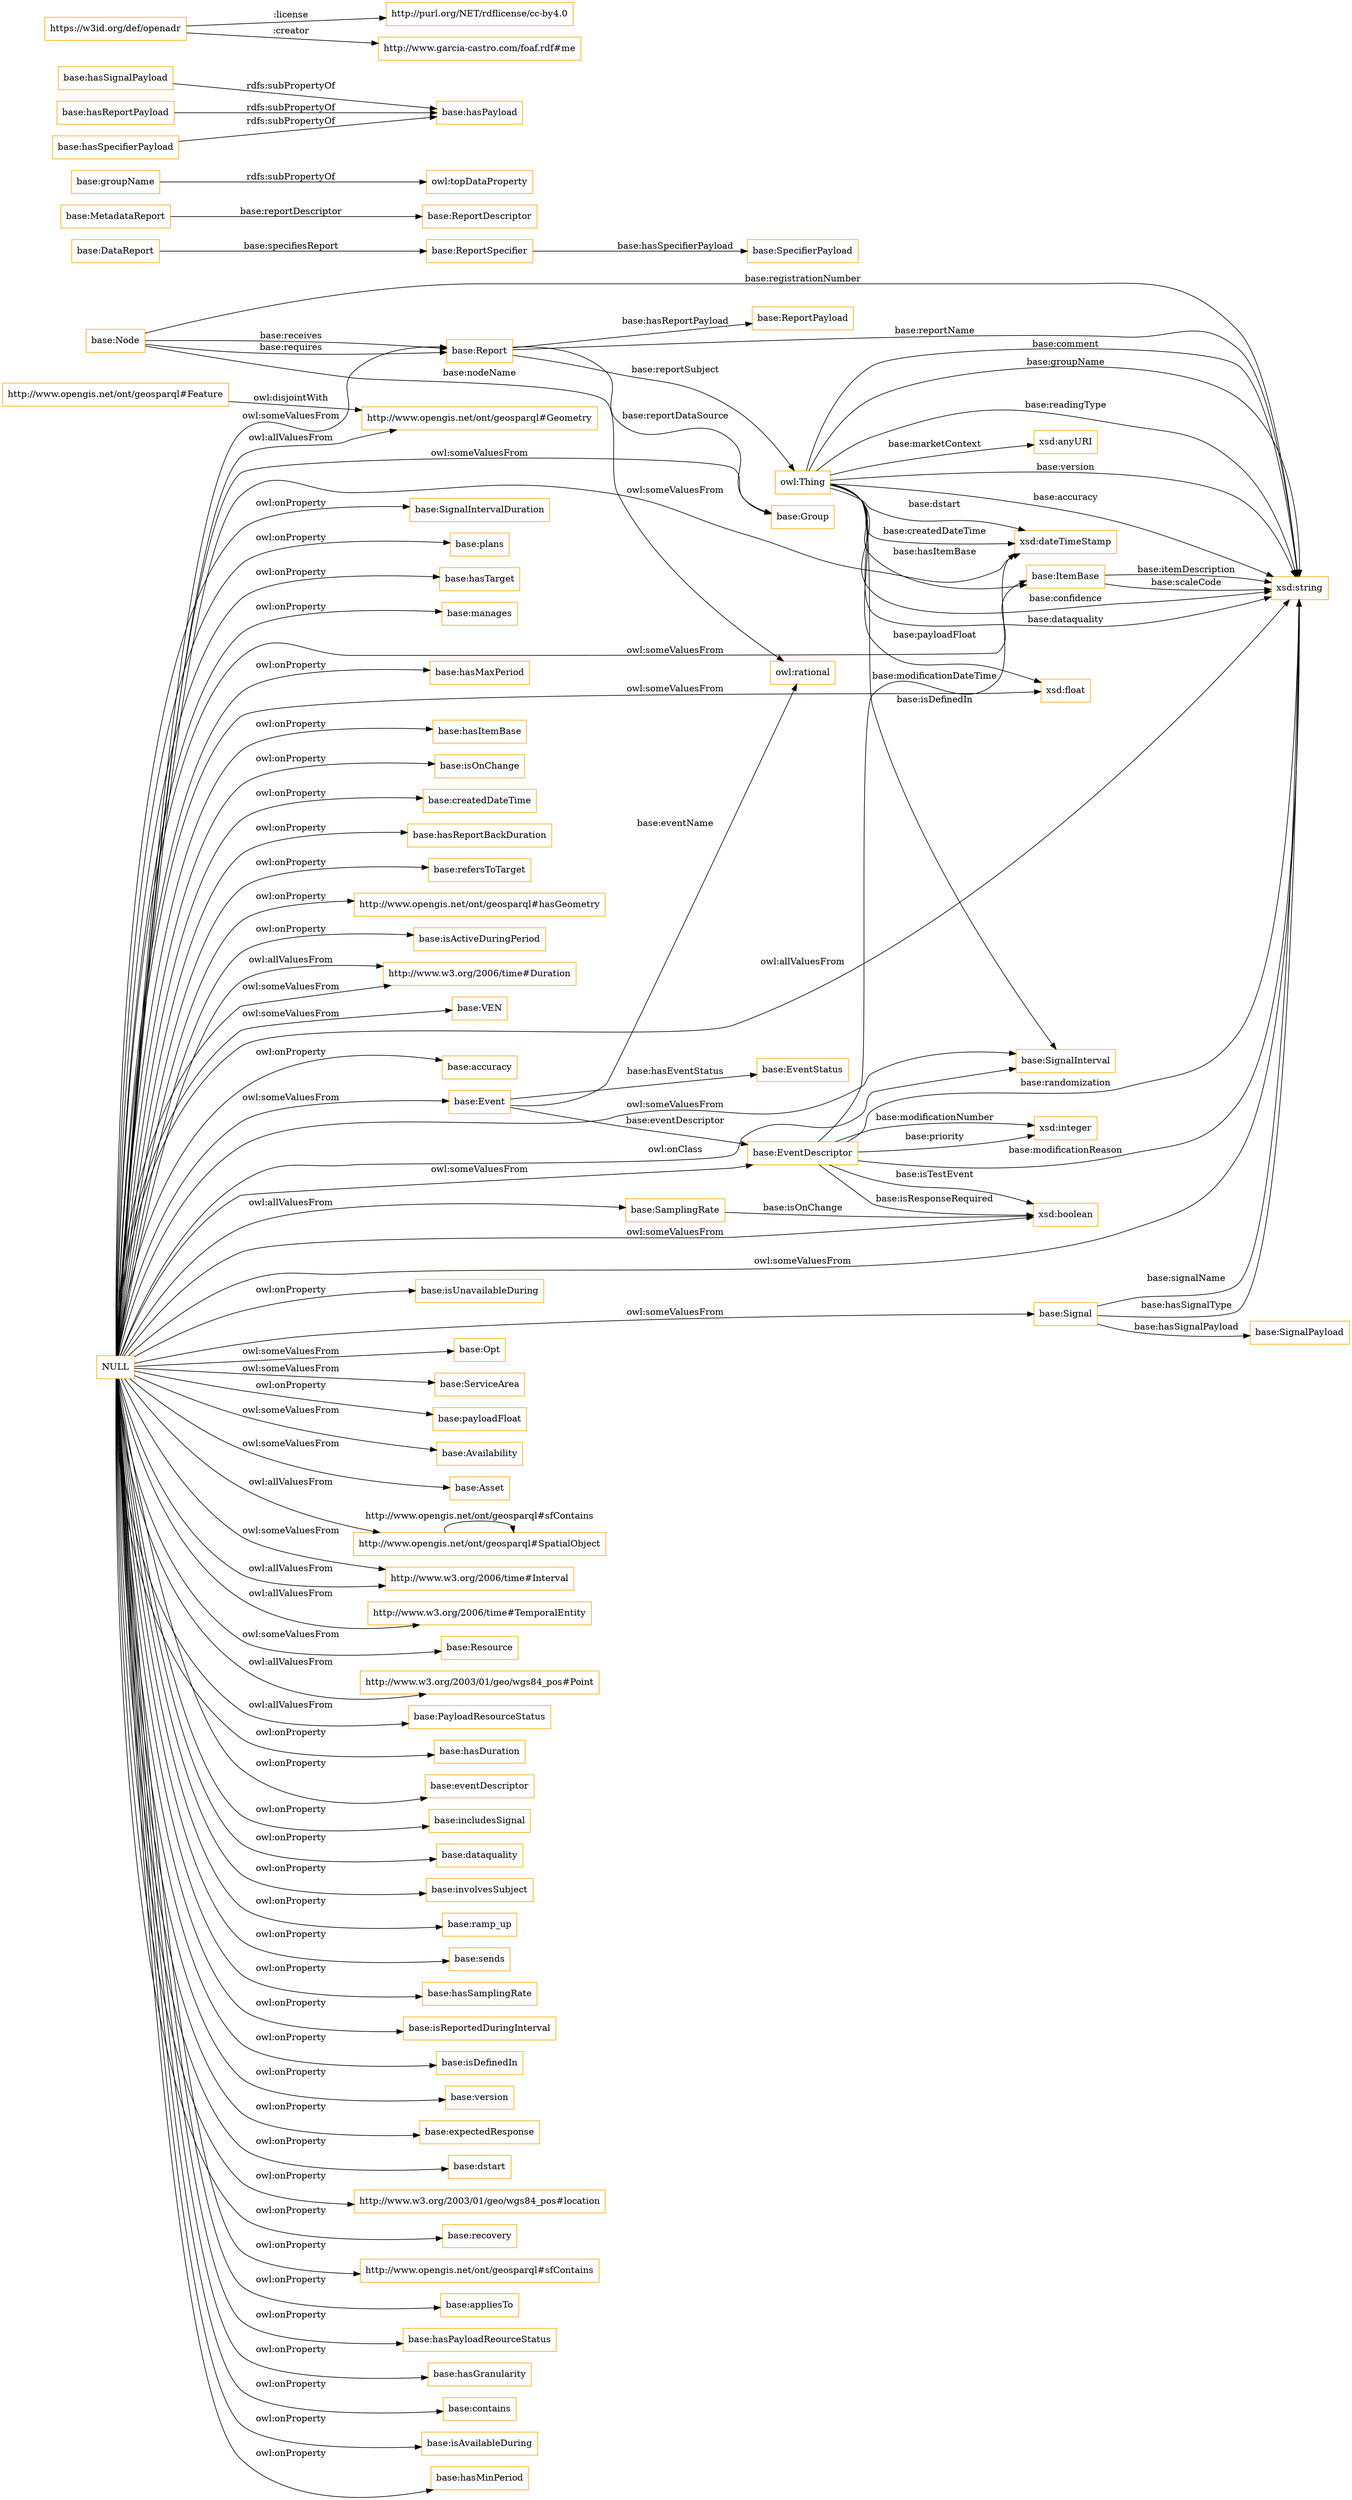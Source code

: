 digraph ar2dtool_diagram { 
rankdir=LR;
size="1501"
node [shape = rectangle, color="orange"]; "base:SignalInterval" "http://www.w3.org/2006/time#Duration" "base:VEN" "base:Signal" "base:Opt" "base:ItemBase" "base:DataReport" "base:EventStatus" "base:ReportSpecifier" "base:ServiceArea" "base:ReportDescriptor" "base:SamplingRate" "base:Group" "base:Node" "http://www.opengis.net/ont/geosparql#Geometry" "base:Availability" "base:Asset" "base:SpecifierPayload" "http://www.opengis.net/ont/geosparql#SpatialObject" "base:Event" "http://www.w3.org/2006/time#Interval" "http://www.w3.org/2006/time#TemporalEntity" "base:SignalPayload" "base:Resource" "base:EventDescriptor" "http://www.opengis.net/ont/geosparql#Feature" "base:ReportPayload" "http://www.w3.org/2003/01/geo/wgs84_pos#Point" "base:MetadataReport" "base:PayloadResourceStatus" "base:Report" ; /*classes style*/
	"http://www.opengis.net/ont/geosparql#Feature" -> "http://www.opengis.net/ont/geosparql#Geometry" [ label = "owl:disjointWith" ];
	"base:groupName" -> "owl:topDataProperty" [ label = "rdfs:subPropertyOf" ];
	"NULL" -> "base:hasDuration" [ label = "owl:onProperty" ];
	"NULL" -> "base:Signal" [ label = "owl:someValuesFrom" ];
	"NULL" -> "base:eventDescriptor" [ label = "owl:onProperty" ];
	"NULL" -> "base:includesSignal" [ label = "owl:onProperty" ];
	"NULL" -> "base:Resource" [ label = "owl:someValuesFrom" ];
	"NULL" -> "http://www.w3.org/2006/time#TemporalEntity" [ label = "owl:allValuesFrom" ];
	"NULL" -> "base:dataquality" [ label = "owl:onProperty" ];
	"NULL" -> "xsd:float" [ label = "owl:someValuesFrom" ];
	"NULL" -> "base:involvesSubject" [ label = "owl:onProperty" ];
	"NULL" -> "base:ramp_up" [ label = "owl:onProperty" ];
	"NULL" -> "xsd:string" [ label = "owl:allValuesFrom" ];
	"NULL" -> "base:sends" [ label = "owl:onProperty" ];
	"NULL" -> "base:hasSamplingRate" [ label = "owl:onProperty" ];
	"NULL" -> "xsd:dateTimeStamp" [ label = "owl:someValuesFrom" ];
	"NULL" -> "http://www.w3.org/2006/time#Duration" [ label = "owl:someValuesFrom" ];
	"NULL" -> "base:isReportedDuringInterval" [ label = "owl:onProperty" ];
	"NULL" -> "base:EventDescriptor" [ label = "owl:someValuesFrom" ];
	"NULL" -> "base:isDefinedIn" [ label = "owl:onProperty" ];
	"NULL" -> "xsd:boolean" [ label = "owl:someValuesFrom" ];
	"NULL" -> "base:version" [ label = "owl:onProperty" ];
	"NULL" -> "base:expectedResponse" [ label = "owl:onProperty" ];
	"NULL" -> "base:Availability" [ label = "owl:someValuesFrom" ];
	"NULL" -> "base:dstart" [ label = "owl:onProperty" ];
	"NULL" -> "http://www.w3.org/2003/01/geo/wgs84_pos#location" [ label = "owl:onProperty" ];
	"NULL" -> "base:recovery" [ label = "owl:onProperty" ];
	"NULL" -> "http://www.w3.org/2006/time#Interval" [ label = "owl:allValuesFrom" ];
	"NULL" -> "http://www.opengis.net/ont/geosparql#sfContains" [ label = "owl:onProperty" ];
	"NULL" -> "base:appliesTo" [ label = "owl:onProperty" ];
	"NULL" -> "base:hasPayloadReourceStatus" [ label = "owl:onProperty" ];
	"NULL" -> "base:hasGranularity" [ label = "owl:onProperty" ];
	"NULL" -> "base:contains" [ label = "owl:onProperty" ];
	"NULL" -> "base:isAvailableDuring" [ label = "owl:onProperty" ];
	"NULL" -> "base:hasMinPeriod" [ label = "owl:onProperty" ];
	"NULL" -> "base:Report" [ label = "owl:someValuesFrom" ];
	"NULL" -> "base:SamplingRate" [ label = "owl:allValuesFrom" ];
	"NULL" -> "http://www.opengis.net/ont/geosparql#SpatialObject" [ label = "owl:allValuesFrom" ];
	"NULL" -> "base:SignalIntervalDuration" [ label = "owl:onProperty" ];
	"NULL" -> "base:plans" [ label = "owl:onProperty" ];
	"NULL" -> "base:hasTarget" [ label = "owl:onProperty" ];
	"NULL" -> "http://www.w3.org/2003/01/geo/wgs84_pos#Point" [ label = "owl:allValuesFrom" ];
	"NULL" -> "base:ItemBase" [ label = "owl:someValuesFrom" ];
	"NULL" -> "base:manages" [ label = "owl:onProperty" ];
	"NULL" -> "base:hasMaxPeriod" [ label = "owl:onProperty" ];
	"NULL" -> "http://www.opengis.net/ont/geosparql#Geometry" [ label = "owl:allValuesFrom" ];
	"NULL" -> "base:ServiceArea" [ label = "owl:someValuesFrom" ];
	"NULL" -> "base:hasItemBase" [ label = "owl:onProperty" ];
	"NULL" -> "base:isOnChange" [ label = "owl:onProperty" ];
	"NULL" -> "base:VEN" [ label = "owl:someValuesFrom" ];
	"NULL" -> "base:SignalInterval" [ label = "owl:someValuesFrom" ];
	"NULL" -> "base:PayloadResourceStatus" [ label = "owl:allValuesFrom" ];
	"NULL" -> "base:createdDateTime" [ label = "owl:onProperty" ];
	"NULL" -> "http://www.w3.org/2006/time#Duration" [ label = "owl:allValuesFrom" ];
	"NULL" -> "base:hasReportBackDuration" [ label = "owl:onProperty" ];
	"NULL" -> "base:refersToTarget" [ label = "owl:onProperty" ];
	"NULL" -> "base:Opt" [ label = "owl:someValuesFrom" ];
	"NULL" -> "base:Group" [ label = "owl:someValuesFrom" ];
	"NULL" -> "http://www.opengis.net/ont/geosparql#hasGeometry" [ label = "owl:onProperty" ];
	"NULL" -> "base:Asset" [ label = "owl:someValuesFrom" ];
	"NULL" -> "base:isActiveDuringPeriod" [ label = "owl:onProperty" ];
	"NULL" -> "base:accuracy" [ label = "owl:onProperty" ];
	"NULL" -> "http://www.w3.org/2006/time#Interval" [ label = "owl:someValuesFrom" ];
	"NULL" -> "base:isUnavailableDuring" [ label = "owl:onProperty" ];
	"NULL" -> "base:Event" [ label = "owl:someValuesFrom" ];
	"NULL" -> "base:SignalInterval" [ label = "owl:onClass" ];
	"NULL" -> "xsd:string" [ label = "owl:someValuesFrom" ];
	"NULL" -> "base:payloadFloat" [ label = "owl:onProperty" ];
	"base:hasSignalPayload" -> "base:hasPayload" [ label = "rdfs:subPropertyOf" ];
	"base:hasReportPayload" -> "base:hasPayload" [ label = "rdfs:subPropertyOf" ];
	"https://w3id.org/def/openadr" -> "http://purl.org/NET/rdflicense/cc-by4.0" [ label = ":license" ];
	"https://w3id.org/def/openadr" -> "http://www.garcia-castro.com/foaf.rdf#me" [ label = ":creator" ];
	"base:hasSpecifierPayload" -> "base:hasPayload" [ label = "rdfs:subPropertyOf" ];
	"base:Node" -> "base:Report" [ label = "base:requires" ];
	"owl:Thing" -> "xsd:string" [ label = "base:confidence" ];
	"owl:Thing" -> "xsd:dateTimeStamp" [ label = "base:dstart" ];
	"base:Report" -> "owl:Thing" [ label = "base:reportSubject" ];
	"owl:Thing" -> "xsd:string" [ label = "base:dataquality" ];
	"base:Signal" -> "xsd:string" [ label = "base:signalName" ];
	"owl:Thing" -> "base:ItemBase" [ label = "base:hasItemBase" ];
	"owl:Thing" -> "xsd:string" [ label = "base:comment" ];
	"base:EventDescriptor" -> "xsd:dateTimeStamp" [ label = "base:modificationDateTime" ];
	"owl:Thing" -> "xsd:float" [ label = "base:payloadFloat" ];
	"base:Node" -> "xsd:string" [ label = "base:registrationNumber" ];
	"http://www.opengis.net/ont/geosparql#SpatialObject" -> "http://www.opengis.net/ont/geosparql#SpatialObject" [ label = "http://www.opengis.net/ont/geosparql#sfContains" ];
	"base:Node" -> "base:Report" [ label = "base:receives" ];
	"owl:Thing" -> "xsd:string" [ label = "base:groupName" ];
	"owl:Thing" -> "xsd:anyURI" [ label = "base:marketContext" ];
	"base:EventDescriptor" -> "xsd:integer" [ label = "base:modificationNumber" ];
	"base:EventDescriptor" -> "xsd:boolean" [ label = "base:isResponseRequired" ];
	"owl:Thing" -> "xsd:string" [ label = "base:readingType" ];
	"base:EventDescriptor" -> "xsd:boolean" [ label = "base:isTestEvent" ];
	"owl:Thing" -> "xsd:dateTimeStamp" [ label = "base:createdDateTime" ];
	"base:Event" -> "base:EventDescriptor" [ label = "base:eventDescriptor" ];
	"base:Report" -> "xsd:string" [ label = "base:reportName" ];
	"base:Signal" -> "base:SignalPayload" [ label = "base:hasSignalPayload" ];
	"base:Event" -> "base:EventStatus" [ label = "base:hasEventStatus" ];
	"base:DataReport" -> "base:ReportSpecifier" [ label = "base:specifiesReport" ];
	"base:Node" -> "owl:rational" [ label = "base:nodeName" ];
	"base:SamplingRate" -> "xsd:boolean" [ label = "base:isOnChange" ];
	"owl:Thing" -> "xsd:string" [ label = "base:version" ];
	"base:EventDescriptor" -> "xsd:string" [ label = "base:modificationReason" ];
	"base:MetadataReport" -> "base:ReportDescriptor" [ label = "base:reportDescriptor" ];
	"base:Report" -> "base:Group" [ label = "base:reportDataSource" ];
	"base:Signal" -> "xsd:string" [ label = "base:hasSignalType" ];
	"base:ItemBase" -> "xsd:string" [ label = "base:scaleCode" ];
	"owl:Thing" -> "base:SignalInterval" [ label = "base:isDefinedIn" ];
	"base:Report" -> "base:ReportPayload" [ label = "base:hasReportPayload" ];
	"base:Event" -> "owl:rational" [ label = "base:eventName" ];
	"base:ReportSpecifier" -> "base:SpecifierPayload" [ label = "base:hasSpecifierPayload" ];
	"base:EventDescriptor" -> "xsd:string" [ label = "base:randomization" ];
	"owl:Thing" -> "xsd:string" [ label = "base:accuracy" ];
	"base:EventDescriptor" -> "xsd:integer" [ label = "base:priority" ];
	"base:ItemBase" -> "xsd:string" [ label = "base:itemDescription" ];

}
